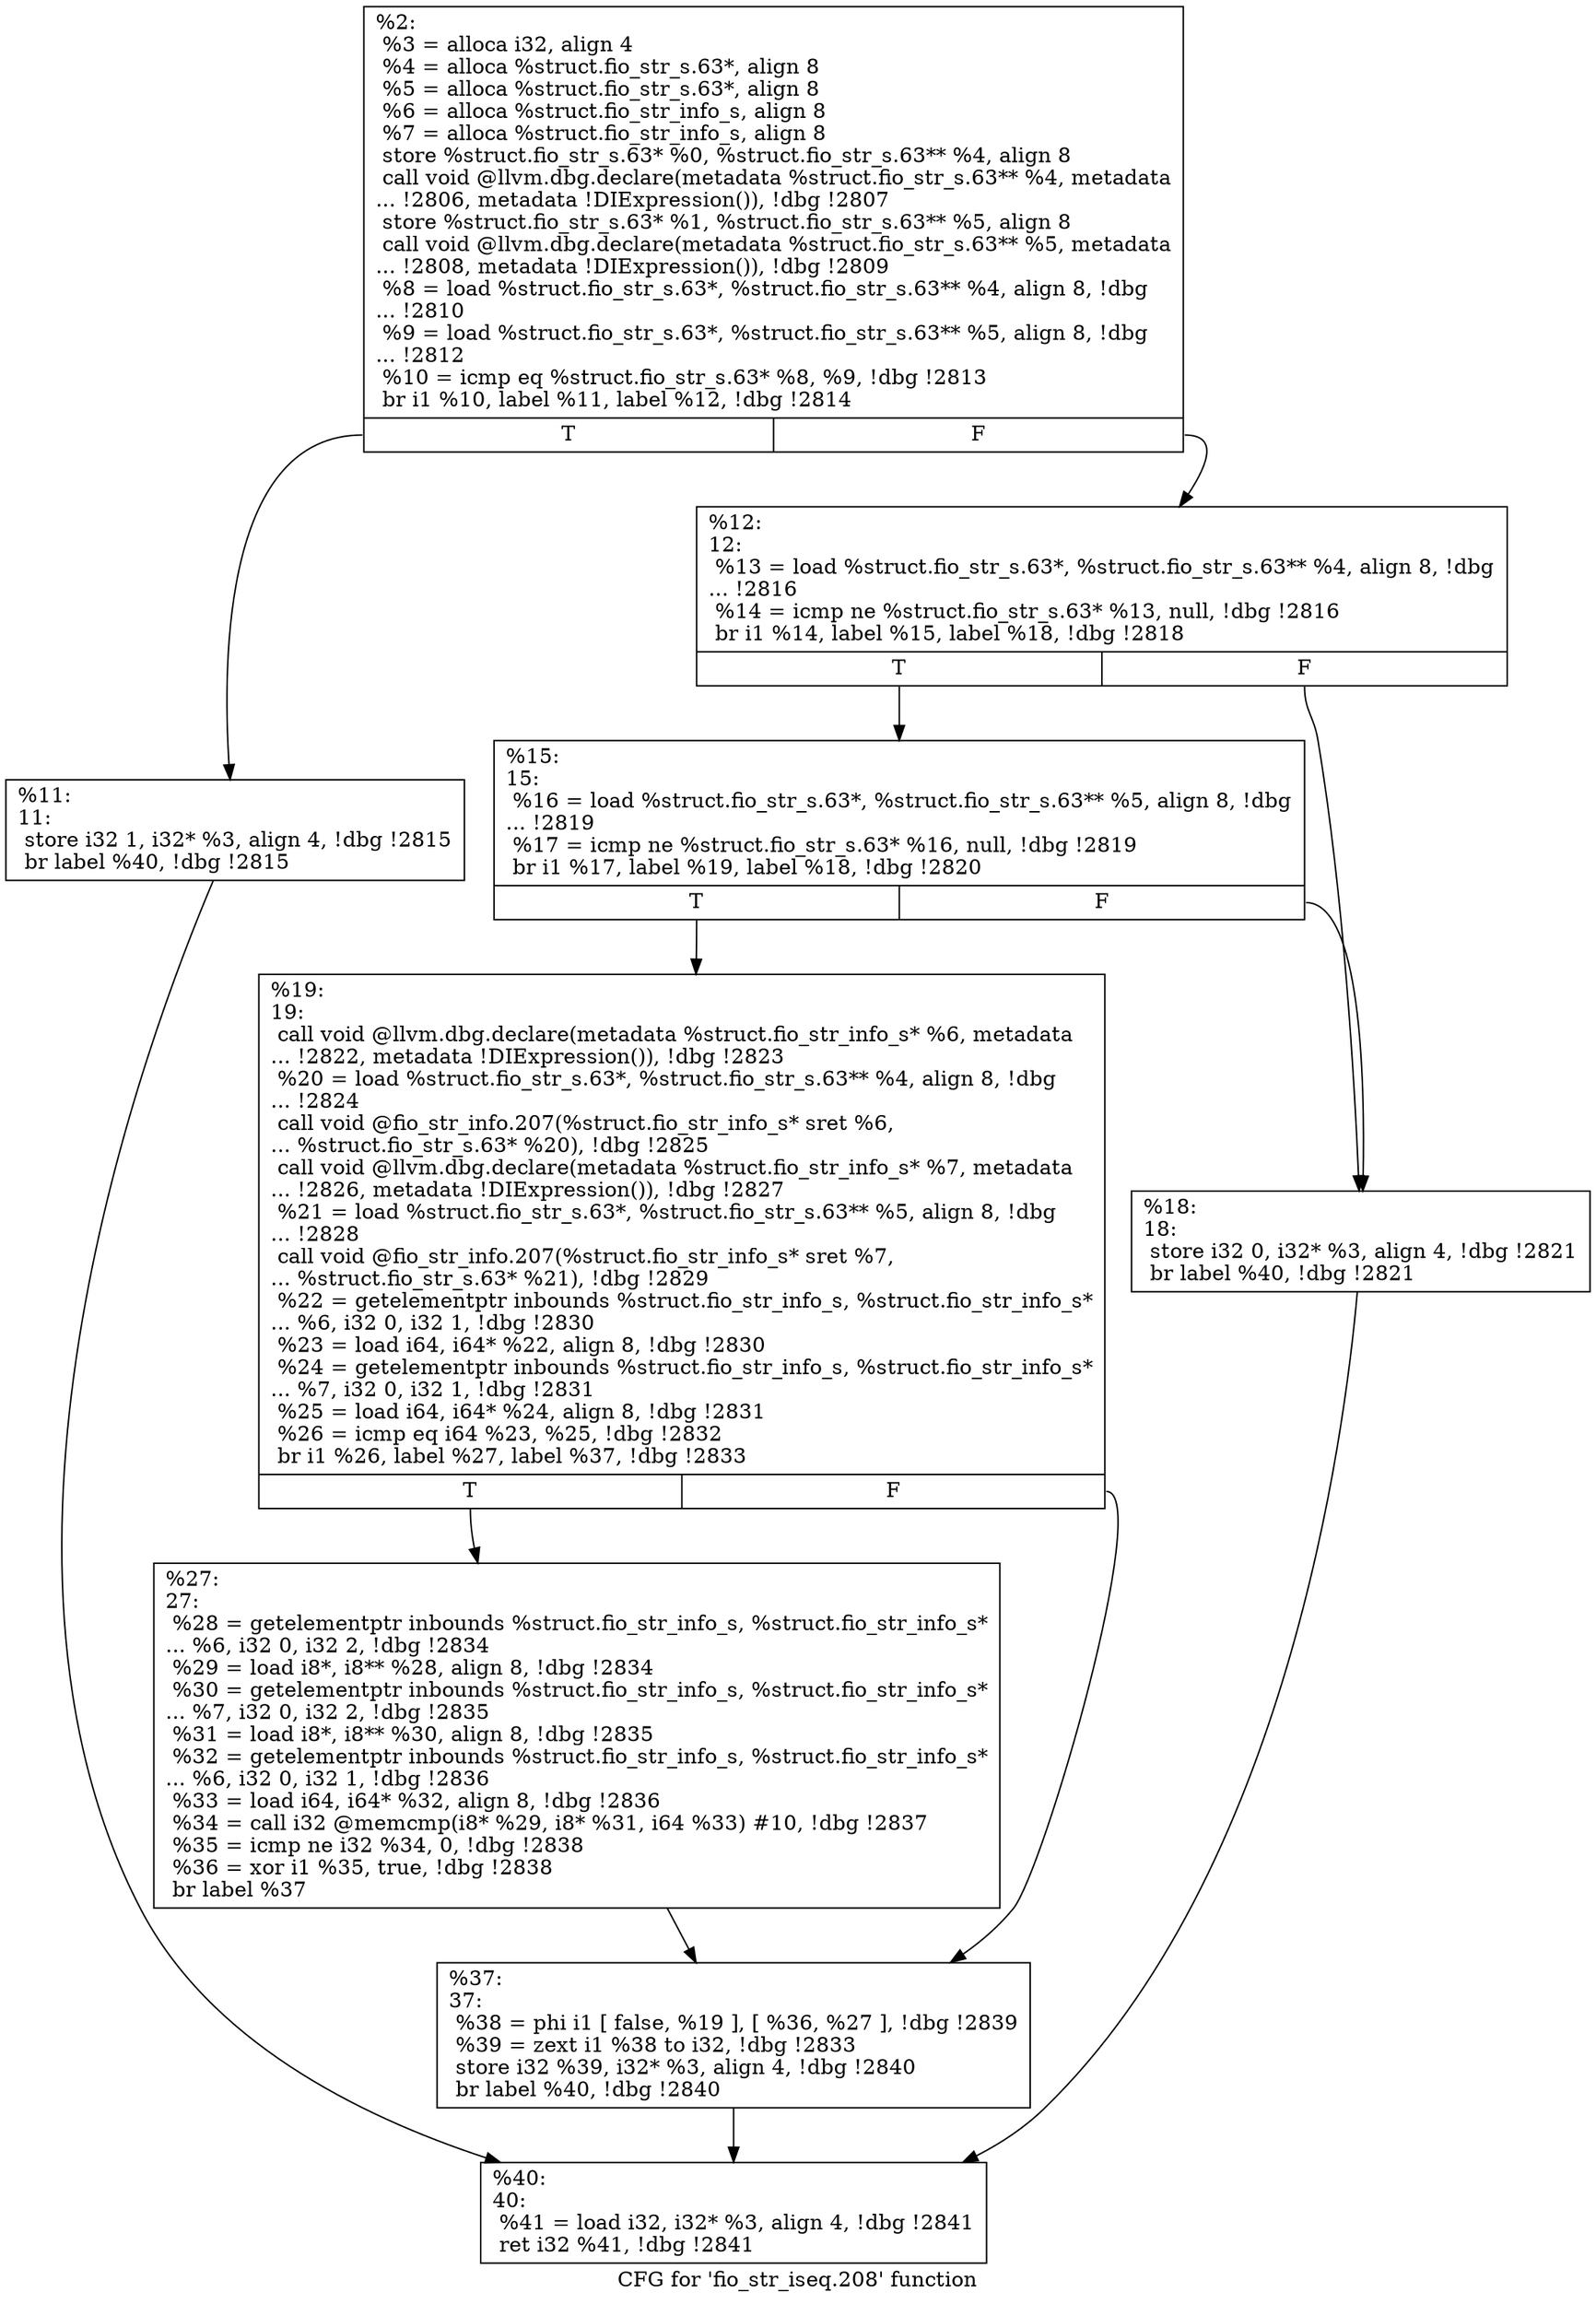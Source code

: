 digraph "CFG for 'fio_str_iseq.208' function" {
	label="CFG for 'fio_str_iseq.208' function";

	Node0x5568516beab0 [shape=record,label="{%2:\l  %3 = alloca i32, align 4\l  %4 = alloca %struct.fio_str_s.63*, align 8\l  %5 = alloca %struct.fio_str_s.63*, align 8\l  %6 = alloca %struct.fio_str_info_s, align 8\l  %7 = alloca %struct.fio_str_info_s, align 8\l  store %struct.fio_str_s.63* %0, %struct.fio_str_s.63** %4, align 8\l  call void @llvm.dbg.declare(metadata %struct.fio_str_s.63** %4, metadata\l... !2806, metadata !DIExpression()), !dbg !2807\l  store %struct.fio_str_s.63* %1, %struct.fio_str_s.63** %5, align 8\l  call void @llvm.dbg.declare(metadata %struct.fio_str_s.63** %5, metadata\l... !2808, metadata !DIExpression()), !dbg !2809\l  %8 = load %struct.fio_str_s.63*, %struct.fio_str_s.63** %4, align 8, !dbg\l... !2810\l  %9 = load %struct.fio_str_s.63*, %struct.fio_str_s.63** %5, align 8, !dbg\l... !2812\l  %10 = icmp eq %struct.fio_str_s.63* %8, %9, !dbg !2813\l  br i1 %10, label %11, label %12, !dbg !2814\l|{<s0>T|<s1>F}}"];
	Node0x5568516beab0:s0 -> Node0x5568516beb00;
	Node0x5568516beab0:s1 -> Node0x5568516beb50;
	Node0x5568516beb00 [shape=record,label="{%11:\l11:                                               \l  store i32 1, i32* %3, align 4, !dbg !2815\l  br label %40, !dbg !2815\l}"];
	Node0x5568516beb00 -> Node0x5568516bed30;
	Node0x5568516beb50 [shape=record,label="{%12:\l12:                                               \l  %13 = load %struct.fio_str_s.63*, %struct.fio_str_s.63** %4, align 8, !dbg\l... !2816\l  %14 = icmp ne %struct.fio_str_s.63* %13, null, !dbg !2816\l  br i1 %14, label %15, label %18, !dbg !2818\l|{<s0>T|<s1>F}}"];
	Node0x5568516beb50:s0 -> Node0x5568516beba0;
	Node0x5568516beb50:s1 -> Node0x5568516bebf0;
	Node0x5568516beba0 [shape=record,label="{%15:\l15:                                               \l  %16 = load %struct.fio_str_s.63*, %struct.fio_str_s.63** %5, align 8, !dbg\l... !2819\l  %17 = icmp ne %struct.fio_str_s.63* %16, null, !dbg !2819\l  br i1 %17, label %19, label %18, !dbg !2820\l|{<s0>T|<s1>F}}"];
	Node0x5568516beba0:s0 -> Node0x5568516bec40;
	Node0x5568516beba0:s1 -> Node0x5568516bebf0;
	Node0x5568516bebf0 [shape=record,label="{%18:\l18:                                               \l  store i32 0, i32* %3, align 4, !dbg !2821\l  br label %40, !dbg !2821\l}"];
	Node0x5568516bebf0 -> Node0x5568516bed30;
	Node0x5568516bec40 [shape=record,label="{%19:\l19:                                               \l  call void @llvm.dbg.declare(metadata %struct.fio_str_info_s* %6, metadata\l... !2822, metadata !DIExpression()), !dbg !2823\l  %20 = load %struct.fio_str_s.63*, %struct.fio_str_s.63** %4, align 8, !dbg\l... !2824\l  call void @fio_str_info.207(%struct.fio_str_info_s* sret %6,\l... %struct.fio_str_s.63* %20), !dbg !2825\l  call void @llvm.dbg.declare(metadata %struct.fio_str_info_s* %7, metadata\l... !2826, metadata !DIExpression()), !dbg !2827\l  %21 = load %struct.fio_str_s.63*, %struct.fio_str_s.63** %5, align 8, !dbg\l... !2828\l  call void @fio_str_info.207(%struct.fio_str_info_s* sret %7,\l... %struct.fio_str_s.63* %21), !dbg !2829\l  %22 = getelementptr inbounds %struct.fio_str_info_s, %struct.fio_str_info_s*\l... %6, i32 0, i32 1, !dbg !2830\l  %23 = load i64, i64* %22, align 8, !dbg !2830\l  %24 = getelementptr inbounds %struct.fio_str_info_s, %struct.fio_str_info_s*\l... %7, i32 0, i32 1, !dbg !2831\l  %25 = load i64, i64* %24, align 8, !dbg !2831\l  %26 = icmp eq i64 %23, %25, !dbg !2832\l  br i1 %26, label %27, label %37, !dbg !2833\l|{<s0>T|<s1>F}}"];
	Node0x5568516bec40:s0 -> Node0x5568516bec90;
	Node0x5568516bec40:s1 -> Node0x5568516bece0;
	Node0x5568516bec90 [shape=record,label="{%27:\l27:                                               \l  %28 = getelementptr inbounds %struct.fio_str_info_s, %struct.fio_str_info_s*\l... %6, i32 0, i32 2, !dbg !2834\l  %29 = load i8*, i8** %28, align 8, !dbg !2834\l  %30 = getelementptr inbounds %struct.fio_str_info_s, %struct.fio_str_info_s*\l... %7, i32 0, i32 2, !dbg !2835\l  %31 = load i8*, i8** %30, align 8, !dbg !2835\l  %32 = getelementptr inbounds %struct.fio_str_info_s, %struct.fio_str_info_s*\l... %6, i32 0, i32 1, !dbg !2836\l  %33 = load i64, i64* %32, align 8, !dbg !2836\l  %34 = call i32 @memcmp(i8* %29, i8* %31, i64 %33) #10, !dbg !2837\l  %35 = icmp ne i32 %34, 0, !dbg !2838\l  %36 = xor i1 %35, true, !dbg !2838\l  br label %37\l}"];
	Node0x5568516bec90 -> Node0x5568516bece0;
	Node0x5568516bece0 [shape=record,label="{%37:\l37:                                               \l  %38 = phi i1 [ false, %19 ], [ %36, %27 ], !dbg !2839\l  %39 = zext i1 %38 to i32, !dbg !2833\l  store i32 %39, i32* %3, align 4, !dbg !2840\l  br label %40, !dbg !2840\l}"];
	Node0x5568516bece0 -> Node0x5568516bed30;
	Node0x5568516bed30 [shape=record,label="{%40:\l40:                                               \l  %41 = load i32, i32* %3, align 4, !dbg !2841\l  ret i32 %41, !dbg !2841\l}"];
}
